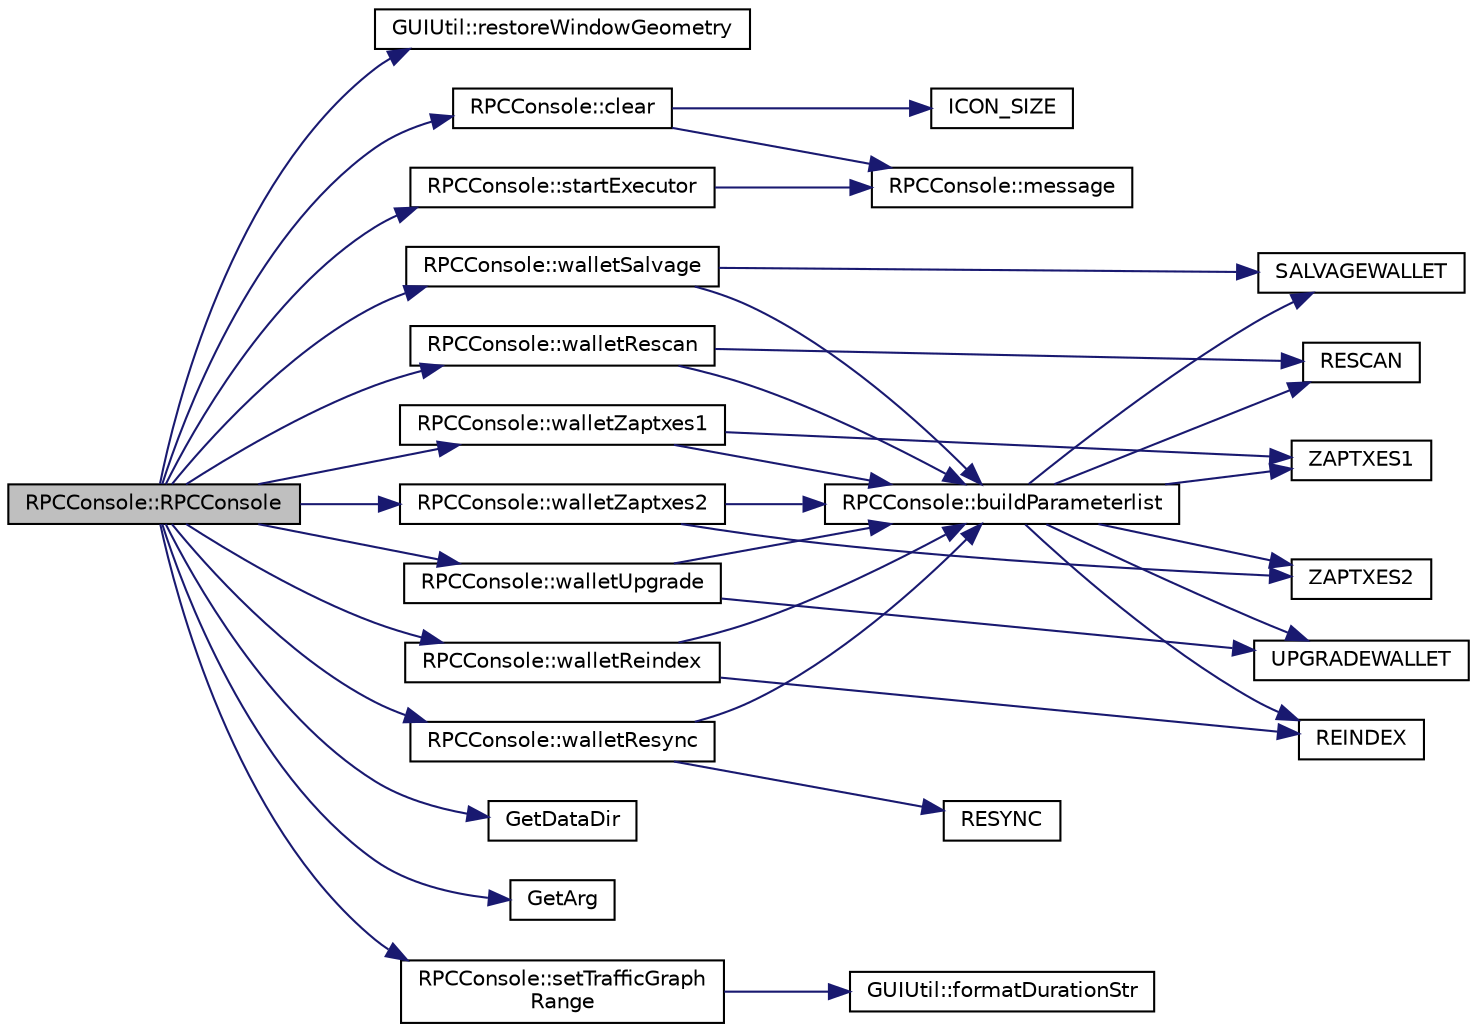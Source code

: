 digraph "RPCConsole::RPCConsole"
{
  edge [fontname="Helvetica",fontsize="10",labelfontname="Helvetica",labelfontsize="10"];
  node [fontname="Helvetica",fontsize="10",shape=record];
  rankdir="LR";
  Node0 [label="RPCConsole::RPCConsole",height=0.2,width=0.4,color="black", fillcolor="grey75", style="filled", fontcolor="black"];
  Node0 -> Node1 [color="midnightblue",fontsize="10",style="solid",fontname="Helvetica"];
  Node1 [label="GUIUtil::restoreWindowGeometry",height=0.2,width=0.4,color="black", fillcolor="white", style="filled",URL="$namespace_g_u_i_util.html#a9fd50f13c602e4e01b0d1d70d54ee89a",tooltip="Restore window size and position. "];
  Node0 -> Node2 [color="midnightblue",fontsize="10",style="solid",fontname="Helvetica"];
  Node2 [label="RPCConsole::clear",height=0.2,width=0.4,color="black", fillcolor="white", style="filled",URL="$class_r_p_c_console.html#aad0fc48b238137c8f6d322b2a484c81a"];
  Node2 -> Node3 [color="midnightblue",fontsize="10",style="solid",fontname="Helvetica"];
  Node3 [label="ICON_SIZE",height=0.2,width=0.4,color="black", fillcolor="white", style="filled",URL="$rpcconsole_8cpp.html#a2e32342d4d52b2cb14b9430673f4e23d"];
  Node2 -> Node4 [color="midnightblue",fontsize="10",style="solid",fontname="Helvetica"];
  Node4 [label="RPCConsole::message",height=0.2,width=0.4,color="black", fillcolor="white", style="filled",URL="$class_r_p_c_console.html#ad7a93a587a78b0080a930bd325460b20"];
  Node0 -> Node5 [color="midnightblue",fontsize="10",style="solid",fontname="Helvetica"];
  Node5 [label="RPCConsole::walletSalvage",height=0.2,width=0.4,color="black", fillcolor="white", style="filled",URL="$class_r_p_c_console.html#ad272e3e402b452d470e5d0cc22dfa838",tooltip="Wallet repair options. "];
  Node5 -> Node6 [color="midnightblue",fontsize="10",style="solid",fontname="Helvetica"];
  Node6 [label="RPCConsole::buildParameterlist",height=0.2,width=0.4,color="black", fillcolor="white", style="filled",URL="$class_r_p_c_console.html#a317ca97b14efb6af2c2e22d5a60e8872",tooltip="Build parameter list for restart. "];
  Node6 -> Node7 [color="midnightblue",fontsize="10",style="solid",fontname="Helvetica"];
  Node7 [label="SALVAGEWALLET",height=0.2,width=0.4,color="black", fillcolor="white", style="filled",URL="$rpcconsole_8cpp.html#aae924d25a586ad1b39c5e2d5e1e731f4"];
  Node6 -> Node8 [color="midnightblue",fontsize="10",style="solid",fontname="Helvetica"];
  Node8 [label="RESCAN",height=0.2,width=0.4,color="black", fillcolor="white", style="filled",URL="$rpcconsole_8cpp.html#af007bb2ea31fde5ef557de07fbbec40f"];
  Node6 -> Node9 [color="midnightblue",fontsize="10",style="solid",fontname="Helvetica"];
  Node9 [label="ZAPTXES1",height=0.2,width=0.4,color="black", fillcolor="white", style="filled",URL="$rpcconsole_8cpp.html#a24cf492047fa76d0994be667ce8fbb1d"];
  Node6 -> Node10 [color="midnightblue",fontsize="10",style="solid",fontname="Helvetica"];
  Node10 [label="ZAPTXES2",height=0.2,width=0.4,color="black", fillcolor="white", style="filled",URL="$rpcconsole_8cpp.html#a2aa0870b5231eed82a4be1d0ae9f3d1c"];
  Node6 -> Node11 [color="midnightblue",fontsize="10",style="solid",fontname="Helvetica"];
  Node11 [label="UPGRADEWALLET",height=0.2,width=0.4,color="black", fillcolor="white", style="filled",URL="$rpcconsole_8cpp.html#a576eef2e43d89e19c6f369e980413376"];
  Node6 -> Node12 [color="midnightblue",fontsize="10",style="solid",fontname="Helvetica"];
  Node12 [label="REINDEX",height=0.2,width=0.4,color="black", fillcolor="white", style="filled",URL="$rpcconsole_8cpp.html#adeb5e7f9d8eef5f2bdf8d575ebc2a66a"];
  Node5 -> Node7 [color="midnightblue",fontsize="10",style="solid",fontname="Helvetica"];
  Node0 -> Node13 [color="midnightblue",fontsize="10",style="solid",fontname="Helvetica"];
  Node13 [label="RPCConsole::walletRescan",height=0.2,width=0.4,color="black", fillcolor="white", style="filled",URL="$class_r_p_c_console.html#a87bca6ab058743cda3d716543071ce03",tooltip="Restart wallet with \"-rescan\". "];
  Node13 -> Node6 [color="midnightblue",fontsize="10",style="solid",fontname="Helvetica"];
  Node13 -> Node8 [color="midnightblue",fontsize="10",style="solid",fontname="Helvetica"];
  Node0 -> Node14 [color="midnightblue",fontsize="10",style="solid",fontname="Helvetica"];
  Node14 [label="RPCConsole::walletZaptxes1",height=0.2,width=0.4,color="black", fillcolor="white", style="filled",URL="$class_r_p_c_console.html#ab99e8a7e0a6164126aa18c59827722d5",tooltip="Restart wallet with \"-zapwallettxes=1\". "];
  Node14 -> Node6 [color="midnightblue",fontsize="10",style="solid",fontname="Helvetica"];
  Node14 -> Node9 [color="midnightblue",fontsize="10",style="solid",fontname="Helvetica"];
  Node0 -> Node15 [color="midnightblue",fontsize="10",style="solid",fontname="Helvetica"];
  Node15 [label="RPCConsole::walletZaptxes2",height=0.2,width=0.4,color="black", fillcolor="white", style="filled",URL="$class_r_p_c_console.html#ab96912afa85d43a67a4db4869faccdd9",tooltip="Restart wallet with \"-zapwallettxes=2\". "];
  Node15 -> Node6 [color="midnightblue",fontsize="10",style="solid",fontname="Helvetica"];
  Node15 -> Node10 [color="midnightblue",fontsize="10",style="solid",fontname="Helvetica"];
  Node0 -> Node16 [color="midnightblue",fontsize="10",style="solid",fontname="Helvetica"];
  Node16 [label="RPCConsole::walletUpgrade",height=0.2,width=0.4,color="black", fillcolor="white", style="filled",URL="$class_r_p_c_console.html#a5ba9075f3f7dad2e84302ea3da9f51af",tooltip="Restart wallet with \"-upgradewallet\". "];
  Node16 -> Node6 [color="midnightblue",fontsize="10",style="solid",fontname="Helvetica"];
  Node16 -> Node11 [color="midnightblue",fontsize="10",style="solid",fontname="Helvetica"];
  Node0 -> Node17 [color="midnightblue",fontsize="10",style="solid",fontname="Helvetica"];
  Node17 [label="RPCConsole::walletReindex",height=0.2,width=0.4,color="black", fillcolor="white", style="filled",URL="$class_r_p_c_console.html#ac0e0d64fc96a4621dcb8006eafbb3bc5",tooltip="Restart wallet with \"-reindex\". "];
  Node17 -> Node6 [color="midnightblue",fontsize="10",style="solid",fontname="Helvetica"];
  Node17 -> Node12 [color="midnightblue",fontsize="10",style="solid",fontname="Helvetica"];
  Node0 -> Node18 [color="midnightblue",fontsize="10",style="solid",fontname="Helvetica"];
  Node18 [label="RPCConsole::walletResync",height=0.2,width=0.4,color="black", fillcolor="white", style="filled",URL="$class_r_p_c_console.html#a32940def4bbbe99bebd243bace2101da",tooltip="Restart wallet with \"-resync\". "];
  Node18 -> Node6 [color="midnightblue",fontsize="10",style="solid",fontname="Helvetica"];
  Node18 -> Node19 [color="midnightblue",fontsize="10",style="solid",fontname="Helvetica"];
  Node19 [label="RESYNC",height=0.2,width=0.4,color="black", fillcolor="white", style="filled",URL="$rpcconsole_8cpp.html#ae9e8c3de82839d15ea60a73b700ce755"];
  Node0 -> Node20 [color="midnightblue",fontsize="10",style="solid",fontname="Helvetica"];
  Node20 [label="GetDataDir",height=0.2,width=0.4,color="black", fillcolor="white", style="filled",URL="$util_8cpp.html#ab83866a054745d4b30a3948a1b44beba"];
  Node0 -> Node21 [color="midnightblue",fontsize="10",style="solid",fontname="Helvetica"];
  Node21 [label="GetArg",height=0.2,width=0.4,color="black", fillcolor="white", style="filled",URL="$util_8cpp.html#a24f685720bf40370e5bd2a192ad50cd8",tooltip="Return string argument or default value. "];
  Node0 -> Node22 [color="midnightblue",fontsize="10",style="solid",fontname="Helvetica"];
  Node22 [label="RPCConsole::startExecutor",height=0.2,width=0.4,color="black", fillcolor="white", style="filled",URL="$class_r_p_c_console.html#ac6250045ef6f8bd5e5fece3e478e141d"];
  Node22 -> Node4 [color="midnightblue",fontsize="10",style="solid",fontname="Helvetica"];
  Node0 -> Node23 [color="midnightblue",fontsize="10",style="solid",fontname="Helvetica"];
  Node23 [label="RPCConsole::setTrafficGraph\lRange",height=0.2,width=0.4,color="black", fillcolor="white", style="filled",URL="$class_r_p_c_console.html#a465807980e78650ce2238a298bab4400"];
  Node23 -> Node24 [color="midnightblue",fontsize="10",style="solid",fontname="Helvetica"];
  Node24 [label="GUIUtil::formatDurationStr",height=0.2,width=0.4,color="black", fillcolor="white", style="filled",URL="$namespace_g_u_i_util.html#aaf51686c47c77ad81c51d115d150e867"];
}
